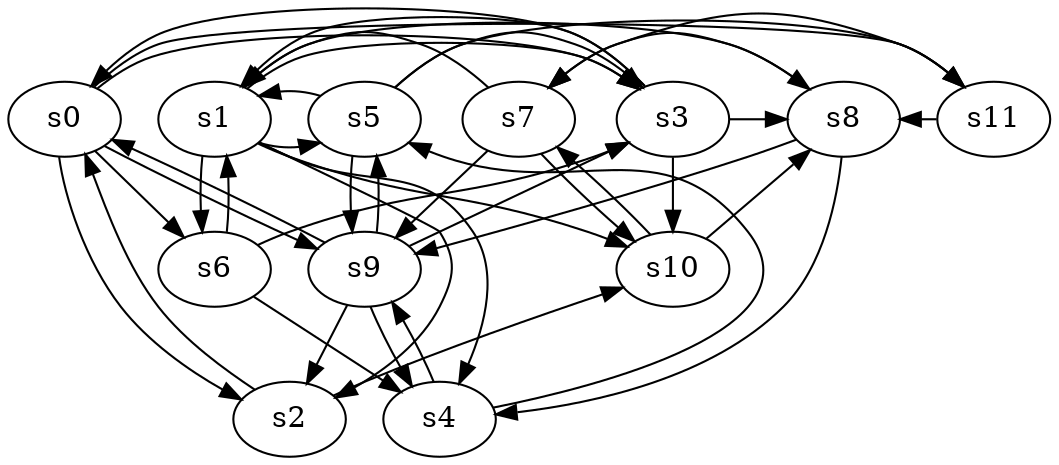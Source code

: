 digraph game_0650_complex_12 {
    s0 [name="s0", player=0, target=1];
    s1 [name="s1", player=0];
    s2 [name="s2", player=0, target=1];
    s3 [name="s3", player=0];
    s4 [name="s4", player=1];
    s5 [name="s5", player=1];
    s6 [name="s6", player=0];
    s7 [name="s7", player=1];
    s8 [name="s8", player=0];
    s9 [name="s9", player=1];
    s10 [name="s10", player=1];
    s11 [name="s11", player=0];

    s0 -> s2 [constraint="!(time % 3 == 1)"];
    s0 -> s3 [constraint="time == 6 || time == 17"];
    s0 -> s6 [constraint="time % 2 == 1 && time % 3 == 1"];
    s0 -> s9 [constraint="!(time % 5 == 4)"];
    s0 -> s11 [constraint="time % 5 == 1"];
    s1 -> s2 [constraint="time % 3 == 1 && time % 5 == 4"];
    s1 -> s3 [constraint="time % 3 == 2 && time % 5 == 0"];
    s1 -> s4 [constraint="time % 2 == 0 || time % 3 == 1"];
    s1 -> s5 [constraint="time % 2 == 1 || time % 4 == 2"];
    s1 -> s6;
    s1 -> s8 [constraint="!(time % 2 == 0)"];
    s1 -> s10 [constraint="time % 2 == 1 || time % 3 == 0"];
    s2 -> s0 [constraint="time == 5 || time == 9"];
    s2 -> s10 [constraint="time == 1 || time == 6 || time == 11 || time == 19"];
    s3 -> s0 [constraint="!(time % 3 == 1)"];
    s3 -> s1 [constraint="time % 3 == 1 || time % 4 == 2"];
    s3 -> s8 [constraint="time % 4 == 0 && time % 4 == 2"];
    s3 -> s10;
    s4 -> s5 [constraint="!(time % 2 == 1)"];
    s4 -> s9 [constraint="time % 2 == 1"];
    s5 -> s1 [constraint="time % 2 == 1 && time % 4 == 0"];
    s5 -> s3 [constraint="!(time % 5 == 2)"];
    s5 -> s9;
    s5 -> s11 [constraint="time % 4 == 1 && time % 3 == 1"];
    s6 -> s1 [constraint="time % 2 == 0 && time % 4 == 2"];
    s6 -> s3 [constraint="time % 3 == 2 || time % 3 == 0"];
    s6 -> s4 [constraint="time % 5 == 1 || time % 2 == 0"];
    s7 -> s1 [constraint="!(time % 6 == 4)"];
    s7 -> s9 [constraint="time == 2"];
    s7 -> s10 [constraint="time % 2 == 0 && time % 5 == 2"];
    s8 -> s4 [constraint="!(time % 5 == 1)"];
    s8 -> s7 [constraint="time == 0 || time == 6 || time == 9 || time == 10 || time == 19"];
    s8 -> s9 [constraint="!(time % 6 == 1)"];
    s9 -> s0 [constraint="!(time % 6 == 5)"];
    s9 -> s2;
    s9 -> s3 [constraint="!(time % 2 == 1)"];
    s9 -> s4;
    s9 -> s5 [constraint="time % 6 == 0"];
    s10 -> s7 [constraint="time % 5 == 2 || time % 4 == 1"];
    s10 -> s8 [constraint="time % 4 == 1 && time % 4 == 1"];
    s11 -> s7 [constraint="time % 4 == 3 || time % 2 == 1"];
    s11 -> s8 [constraint="time % 4 == 3 || time % 3 == 2"];
}
